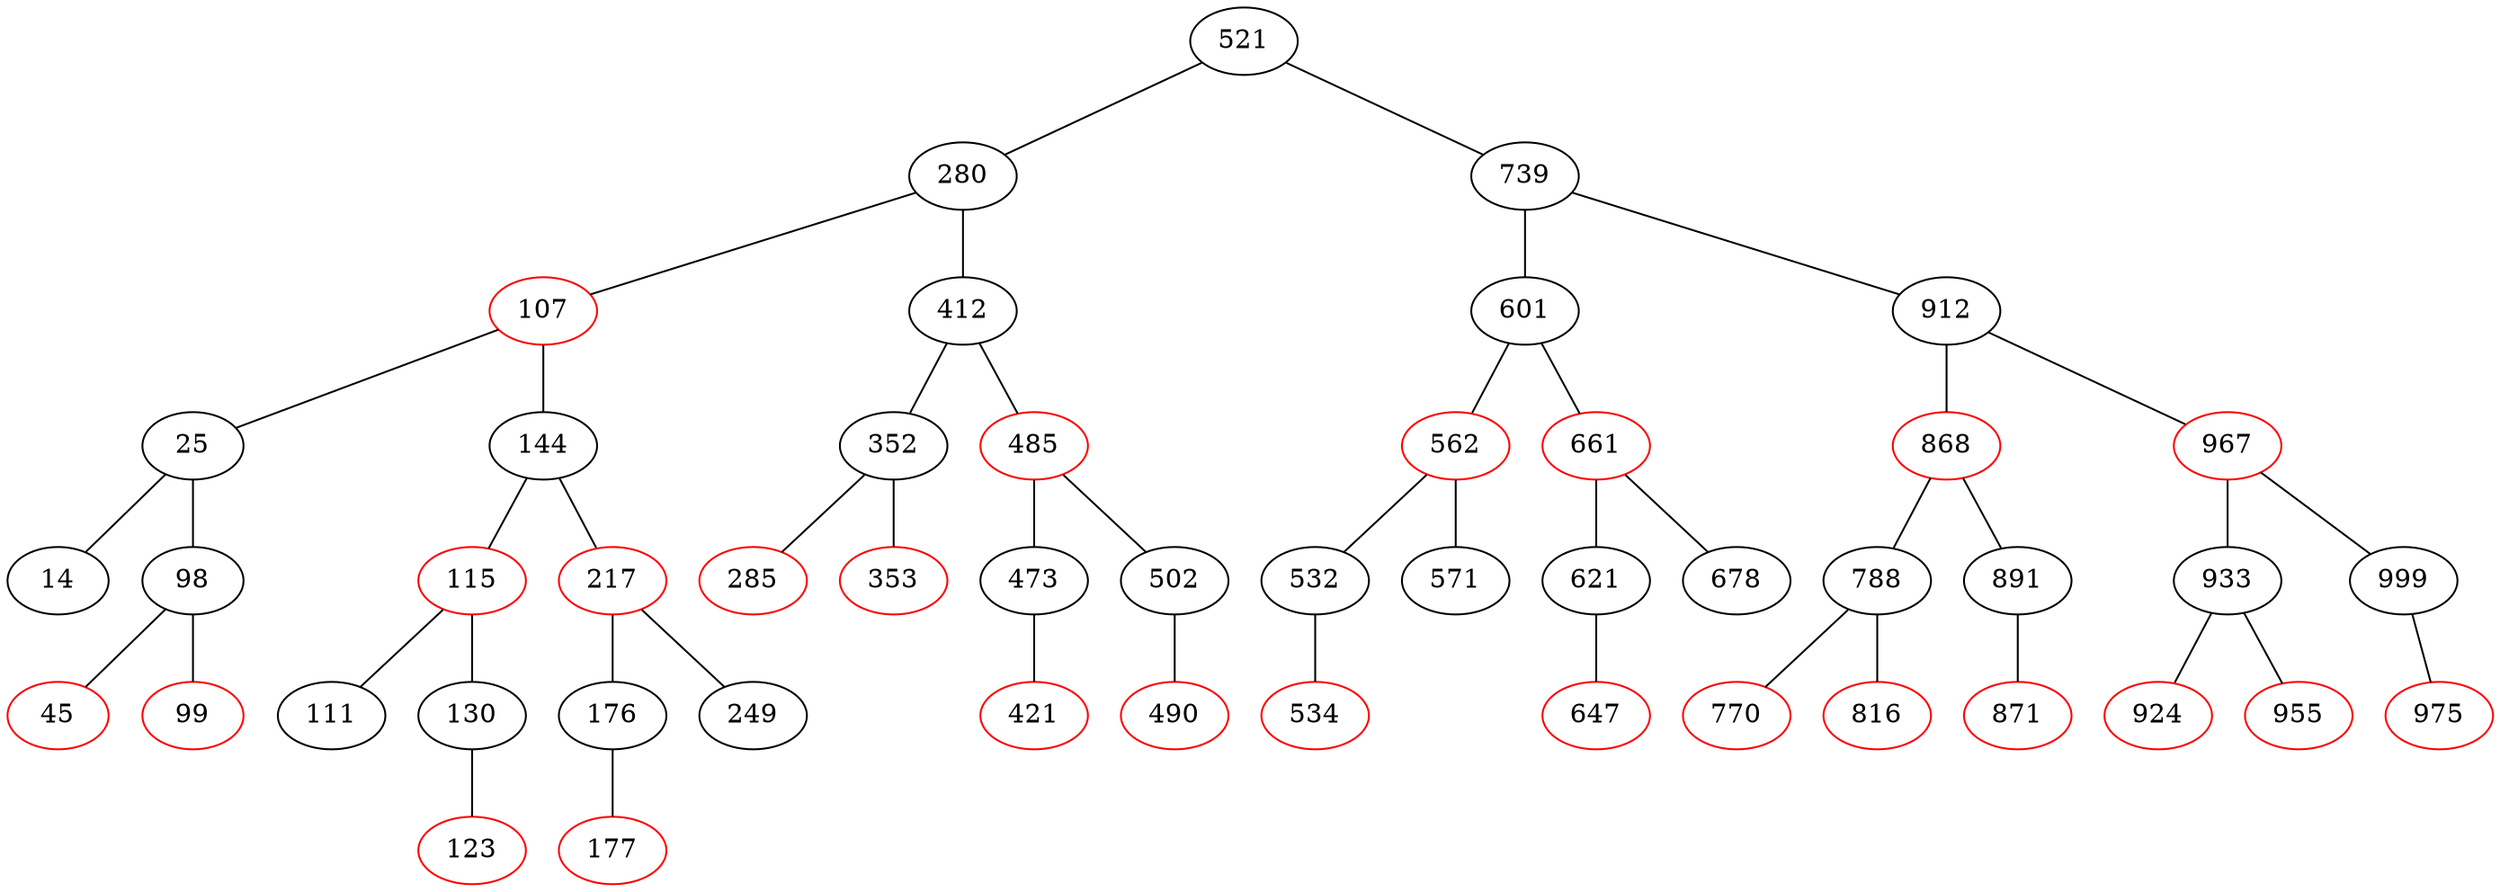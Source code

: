 graph g {
  521 [color=black];
  521 -- 280;
  280 [color=black];
  280 -- 107;
  107 [color=red];
  107 -- 25;
  25 [color=black];
  25 -- 14;
  14 [color=black];
  25 -- 98;
  98 [color=black];
  98 -- 45;
  45 [color=red];
  98 -- 99;
  99 [color=red];
  107 -- 144;
  144 [color=black];
  144 -- 115;
  115 [color=red];
  115 -- 111;
  111 [color=black];
  115 -- 130;
  130 [color=black];
  130 -- 123;
  123 [color=red];
  144 -- 217;
  217 [color=red];
  217 -- 176;
  176 [color=black];
  176 -- 177;
  177 [color=red];
  217 -- 249;
  249 [color=black];
  280 -- 412;
  412 [color=black];
  412 -- 352;
  352 [color=black];
  352 -- 285;
  285 [color=red];
  352 -- 353;
  353 [color=red];
  412 -- 485;
  485 [color=red];
  485 -- 473;
  473 [color=black];
  473 -- 421;
  421 [color=red];
  485 -- 502;
  502 [color=black];
  502 -- 490;
  490 [color=red];
  521 -- 739;
  739 [color=black];
  739 -- 601;
  601 [color=black];
  601 -- 562;
  562 [color=red];
  562 -- 532;
  532 [color=black];
  532 -- 534;
  534 [color=red];
  562 -- 571;
  571 [color=black];
  601 -- 661;
  661 [color=red];
  661 -- 621;
  621 [color=black];
  621 -- 647;
  647 [color=red];
  661 -- 678;
  678 [color=black];
  739 -- 912;
  912 [color=black];
  912 -- 868;
  868 [color=red];
  868 -- 788;
  788 [color=black];
  788 -- 770;
  770 [color=red];
  788 -- 816;
  816 [color=red];
  868 -- 891;
  891 [color=black];
  891 -- 871;
  871 [color=red];
  912 -- 967;
  967 [color=red];
  967 -- 933;
  933 [color=black];
  933 -- 924;
  924 [color=red];
  933 -- 955;
  955 [color=red];
  967 -- 999;
  999 [color=black];
  999 -- 975;
  975 [color=red];
}
